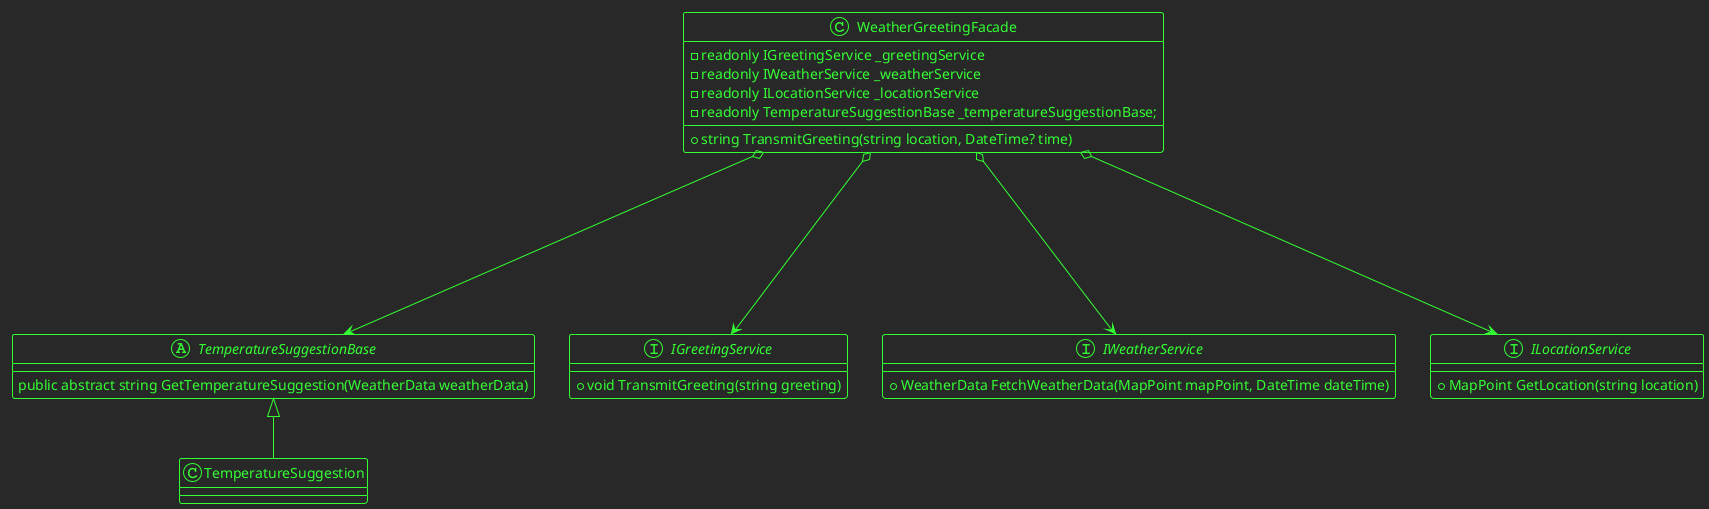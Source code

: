﻿@startuml
!theme crt-green
skinparam groupInheritance 4

class WeatherGreetingFacade {
    - readonly IGreetingService _greetingService
    - readonly IWeatherService _weatherService
    - readonly ILocationService _locationService
    - readonly TemperatureSuggestionBase _temperatureSuggestionBase;
    + string TransmitGreeting(string location, DateTime? time)
}

interface IGreetingService {
+ void TransmitGreeting(string greeting)
}

interface IWeatherService {
+ WeatherData FetchWeatherData(MapPoint mapPoint, DateTime dateTime)
}

interface ILocationService {
+ MapPoint GetLocation(string location)
}

abstract class TemperatureSuggestionBase {
public abstract string GetTemperatureSuggestion(WeatherData weatherData)
}

class TemperatureSuggestion

TemperatureSuggestion --up|>TemperatureSuggestionBase

WeatherGreetingFacade o----> IGreetingService
WeatherGreetingFacade o----> IWeatherService
WeatherGreetingFacade o----> ILocationService
WeatherGreetingFacade o----> TemperatureSuggestionBase
@enduml
